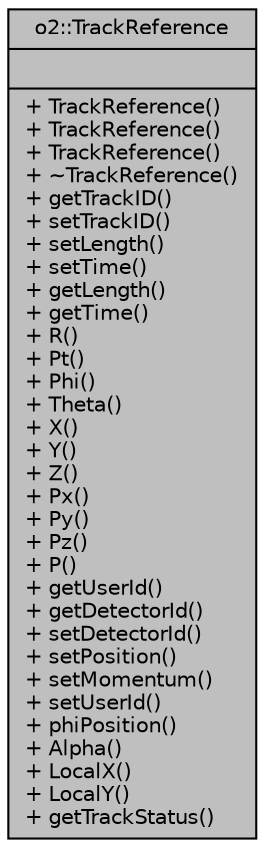 digraph "o2::TrackReference"
{
 // INTERACTIVE_SVG=YES
  bgcolor="transparent";
  edge [fontname="Helvetica",fontsize="10",labelfontname="Helvetica",labelfontsize="10"];
  node [fontname="Helvetica",fontsize="10",shape=record];
  Node1 [label="{o2::TrackReference\n||+ TrackReference()\l+ TrackReference()\l+ TrackReference()\l+ ~TrackReference()\l+ getTrackID()\l+ setTrackID()\l+ setLength()\l+ setTime()\l+ getLength()\l+ getTime()\l+ R()\l+ Pt()\l+ Phi()\l+ Theta()\l+ X()\l+ Y()\l+ Z()\l+ Px()\l+ Py()\l+ Pz()\l+ P()\l+ getUserId()\l+ getDetectorId()\l+ setDetectorId()\l+ setPosition()\l+ setMomentum()\l+ setUserId()\l+ phiPosition()\l+ Alpha()\l+ LocalX()\l+ LocalY()\l+ getTrackStatus()\l}",height=0.2,width=0.4,color="black", fillcolor="grey75", style="filled" fontcolor="black"];
}
